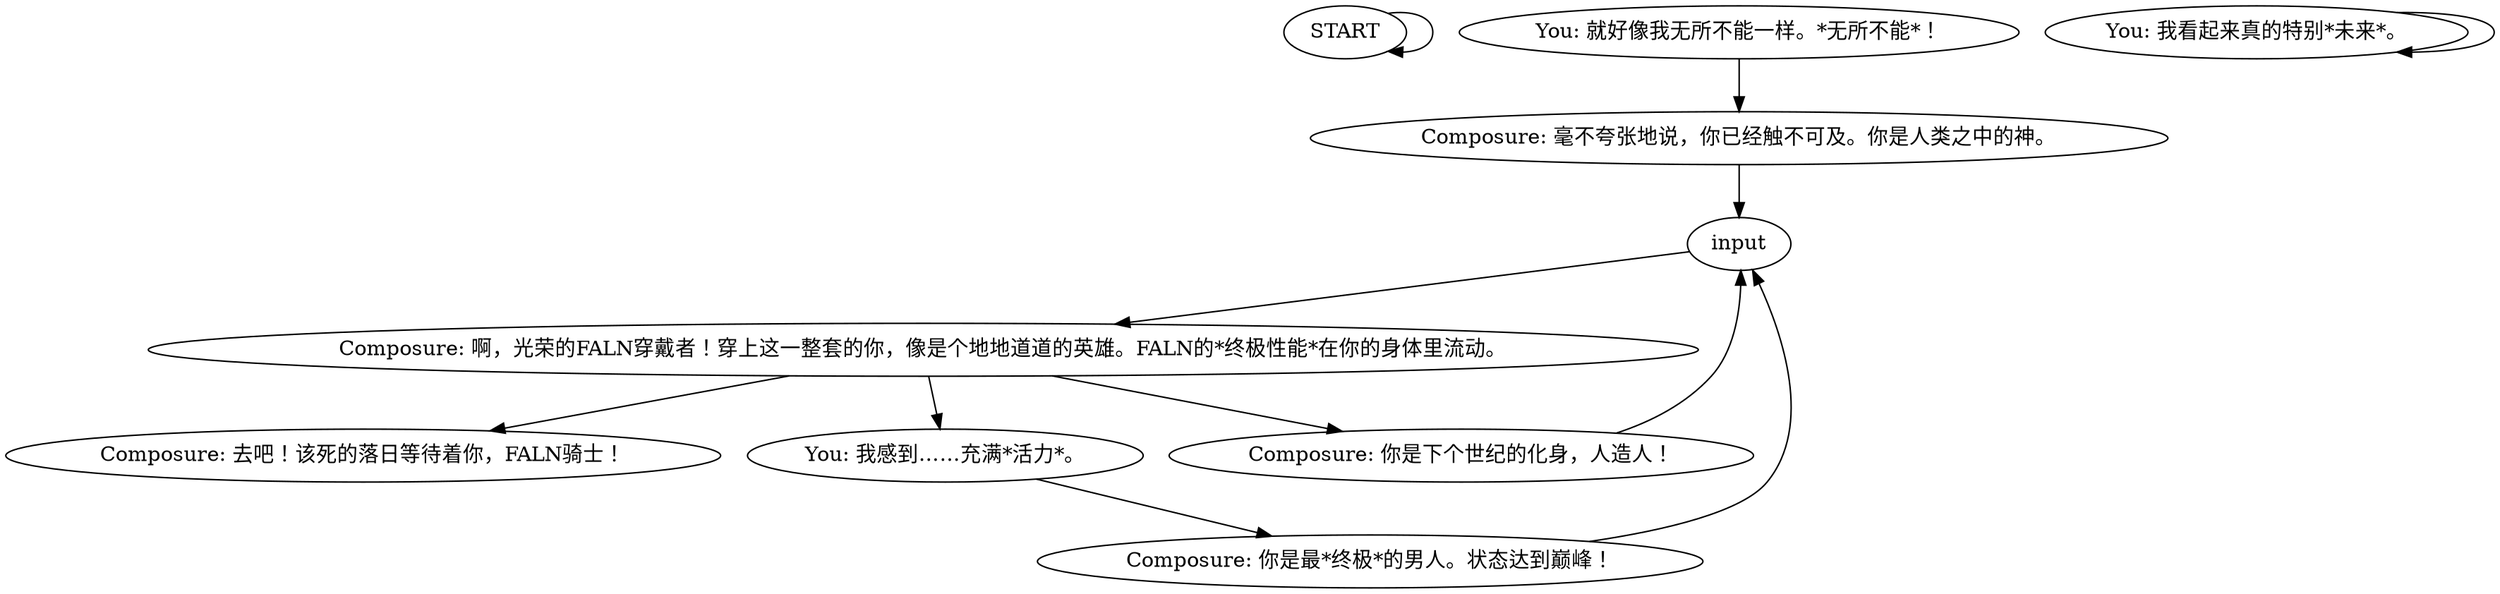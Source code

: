 # SEAFORT ORB / full faln set
# test case orb for wearing the full faln set if you have all of the items.
# ==================================================
digraph G {
	  0 [label="START"];
	  1 [label="input"];
	  2 [label="Composure: 去吧！该死的落日等待着你，FALN骑士！"];
	  3 [label="You: 我感到……充满*活力*。"];
	  4 [label="You: 我看起来真的特别*未来*。"];
	  5 [label="Composure: 你是下个世纪的化身，人造人！"];
	  6 [label="You: 就好像我无所不能一样。*无所不能*！"];
	  7 [label="Composure: 毫不夸张地说，你已经触不可及。你是人类之中的神。"];
	  8 [label="Composure: 啊，光荣的FALN穿戴者！穿上这一整套的你，像是个地地道道的英雄。FALN的*终极性能*在你的身体里流动。"];
	  9 [label="Composure: 你是最*终极*的男人。状态达到巅峰！"];
	  0 -> 0
	  1 -> 8
	  3 -> 9
	  4 -> 4
	  5 -> 1
	  6 -> 7
	  7 -> 1
	  8 -> 2
	  8 -> 3
	  8 -> 5
	  9 -> 1
}

